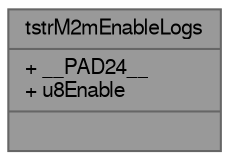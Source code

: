 digraph "tstrM2mEnableLogs"
{
 // LATEX_PDF_SIZE
  bgcolor="transparent";
  edge [fontname=FreeSans,fontsize=10,labelfontname=FreeSans,labelfontsize=10];
  node [fontname=FreeSans,fontsize=10,shape=box,height=0.2,width=0.4];
  Node1 [shape=record,label="{tstrM2mEnableLogs\n|+ __PAD24__\l+ u8Enable\l|}",height=0.2,width=0.4,color="gray40", fillcolor="grey60", style="filled", fontcolor="black",tooltip=" "];
}
